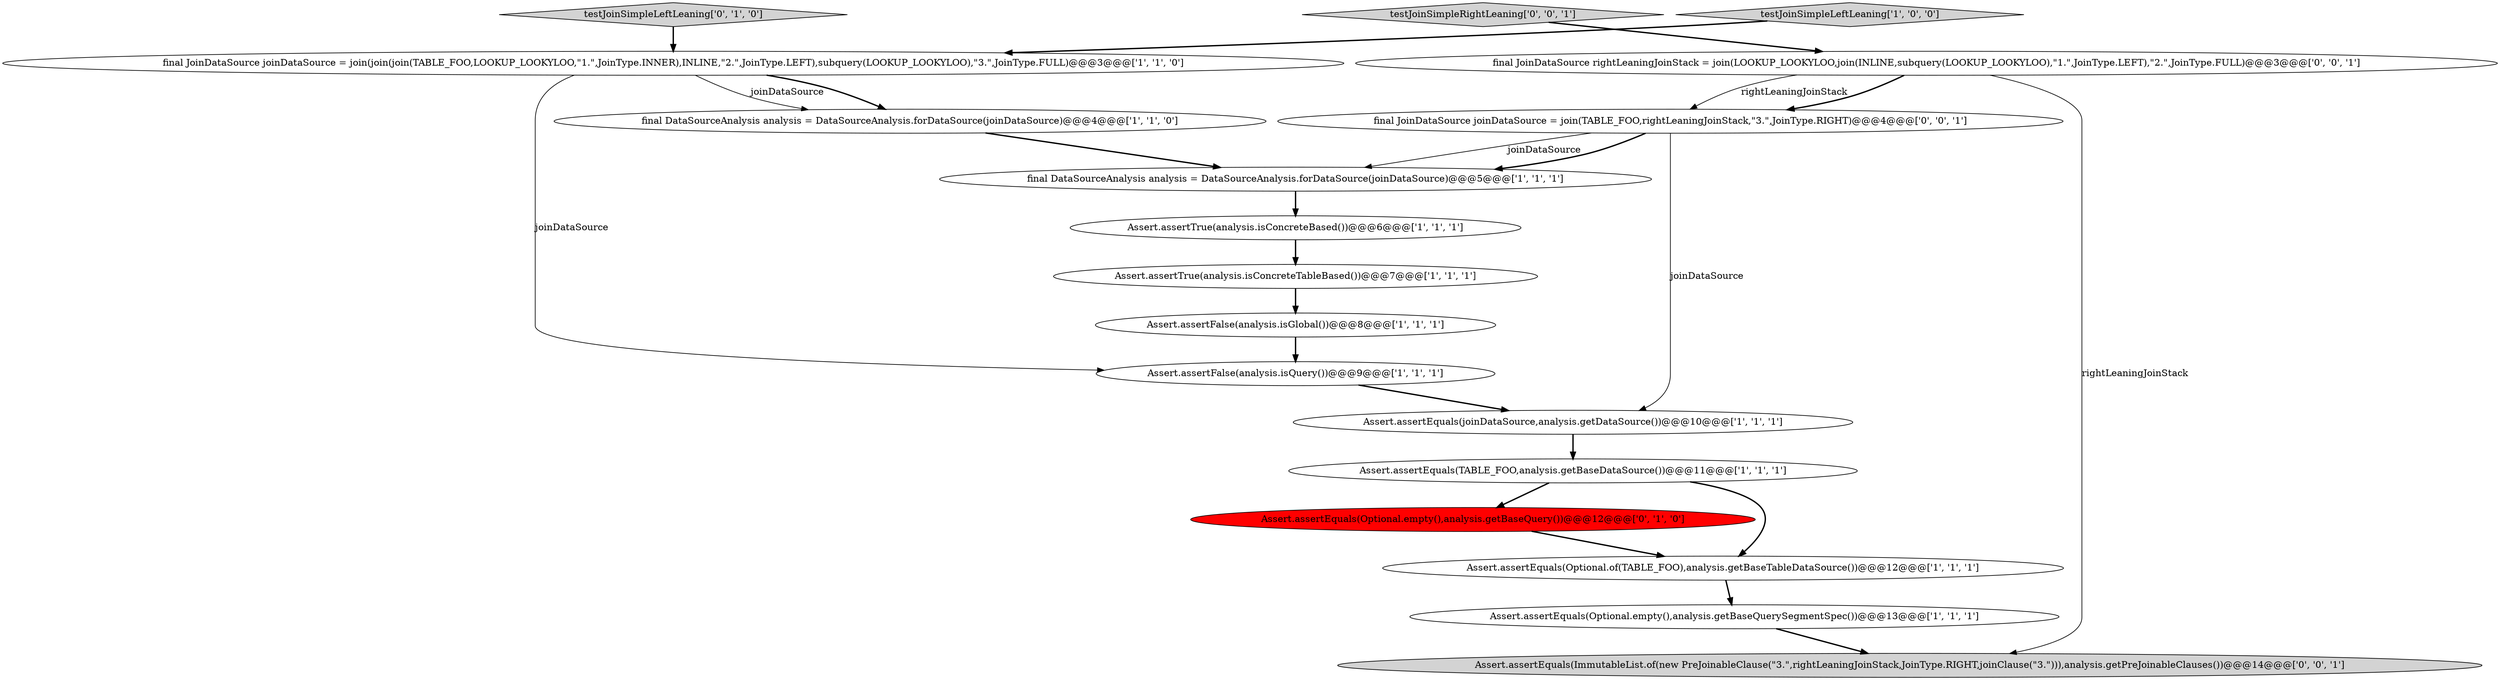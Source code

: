 digraph {
13 [style = filled, label = "testJoinSimpleLeftLeaning['0', '1', '0']", fillcolor = lightgray, shape = diamond image = "AAA0AAABBB2BBB"];
4 [style = filled, label = "Assert.assertEquals(joinDataSource,analysis.getDataSource())@@@10@@@['1', '1', '1']", fillcolor = white, shape = ellipse image = "AAA0AAABBB1BBB"];
12 [style = filled, label = "Assert.assertEquals(Optional.empty(),analysis.getBaseQuery())@@@12@@@['0', '1', '0']", fillcolor = red, shape = ellipse image = "AAA1AAABBB2BBB"];
0 [style = filled, label = "final DataSourceAnalysis analysis = DataSourceAnalysis.forDataSource(joinDataSource)@@@5@@@['1', '1', '1']", fillcolor = white, shape = ellipse image = "AAA0AAABBB1BBB"];
15 [style = filled, label = "testJoinSimpleRightLeaning['0', '0', '1']", fillcolor = lightgray, shape = diamond image = "AAA0AAABBB3BBB"];
5 [style = filled, label = "Assert.assertEquals(Optional.of(TABLE_FOO),analysis.getBaseTableDataSource())@@@12@@@['1', '1', '1']", fillcolor = white, shape = ellipse image = "AAA0AAABBB1BBB"];
7 [style = filled, label = "Assert.assertTrue(analysis.isConcreteTableBased())@@@7@@@['1', '1', '1']", fillcolor = white, shape = ellipse image = "AAA0AAABBB1BBB"];
11 [style = filled, label = "Assert.assertEquals(Optional.empty(),analysis.getBaseQuerySegmentSpec())@@@13@@@['1', '1', '1']", fillcolor = white, shape = ellipse image = "AAA0AAABBB1BBB"];
2 [style = filled, label = "Assert.assertEquals(TABLE_FOO,analysis.getBaseDataSource())@@@11@@@['1', '1', '1']", fillcolor = white, shape = ellipse image = "AAA0AAABBB1BBB"];
17 [style = filled, label = "final JoinDataSource joinDataSource = join(TABLE_FOO,rightLeaningJoinStack,\"3.\",JoinType.RIGHT)@@@4@@@['0', '0', '1']", fillcolor = white, shape = ellipse image = "AAA0AAABBB3BBB"];
14 [style = filled, label = "Assert.assertEquals(ImmutableList.of(new PreJoinableClause(\"3.\",rightLeaningJoinStack,JoinType.RIGHT,joinClause(\"3.\"))),analysis.getPreJoinableClauses())@@@14@@@['0', '0', '1']", fillcolor = lightgray, shape = ellipse image = "AAA0AAABBB3BBB"];
9 [style = filled, label = "Assert.assertFalse(analysis.isGlobal())@@@8@@@['1', '1', '1']", fillcolor = white, shape = ellipse image = "AAA0AAABBB1BBB"];
1 [style = filled, label = "Assert.assertFalse(analysis.isQuery())@@@9@@@['1', '1', '1']", fillcolor = white, shape = ellipse image = "AAA0AAABBB1BBB"];
6 [style = filled, label = "final DataSourceAnalysis analysis = DataSourceAnalysis.forDataSource(joinDataSource)@@@4@@@['1', '1', '0']", fillcolor = white, shape = ellipse image = "AAA0AAABBB1BBB"];
3 [style = filled, label = "testJoinSimpleLeftLeaning['1', '0', '0']", fillcolor = lightgray, shape = diamond image = "AAA0AAABBB1BBB"];
10 [style = filled, label = "final JoinDataSource joinDataSource = join(join(join(TABLE_FOO,LOOKUP_LOOKYLOO,\"1.\",JoinType.INNER),INLINE,\"2.\",JoinType.LEFT),subquery(LOOKUP_LOOKYLOO),\"3.\",JoinType.FULL)@@@3@@@['1', '1', '0']", fillcolor = white, shape = ellipse image = "AAA0AAABBB1BBB"];
8 [style = filled, label = "Assert.assertTrue(analysis.isConcreteBased())@@@6@@@['1', '1', '1']", fillcolor = white, shape = ellipse image = "AAA0AAABBB1BBB"];
16 [style = filled, label = "final JoinDataSource rightLeaningJoinStack = join(LOOKUP_LOOKYLOO,join(INLINE,subquery(LOOKUP_LOOKYLOO),\"1.\",JoinType.LEFT),\"2.\",JoinType.FULL)@@@3@@@['0', '0', '1']", fillcolor = white, shape = ellipse image = "AAA0AAABBB3BBB"];
16->14 [style = solid, label="rightLeaningJoinStack"];
13->10 [style = bold, label=""];
1->4 [style = bold, label=""];
16->17 [style = solid, label="rightLeaningJoinStack"];
12->5 [style = bold, label=""];
11->14 [style = bold, label=""];
10->6 [style = solid, label="joinDataSource"];
17->0 [style = solid, label="joinDataSource"];
10->1 [style = solid, label="joinDataSource"];
6->0 [style = bold, label=""];
4->2 [style = bold, label=""];
16->17 [style = bold, label=""];
15->16 [style = bold, label=""];
10->6 [style = bold, label=""];
2->12 [style = bold, label=""];
8->7 [style = bold, label=""];
7->9 [style = bold, label=""];
3->10 [style = bold, label=""];
17->0 [style = bold, label=""];
17->4 [style = solid, label="joinDataSource"];
0->8 [style = bold, label=""];
5->11 [style = bold, label=""];
9->1 [style = bold, label=""];
2->5 [style = bold, label=""];
}
